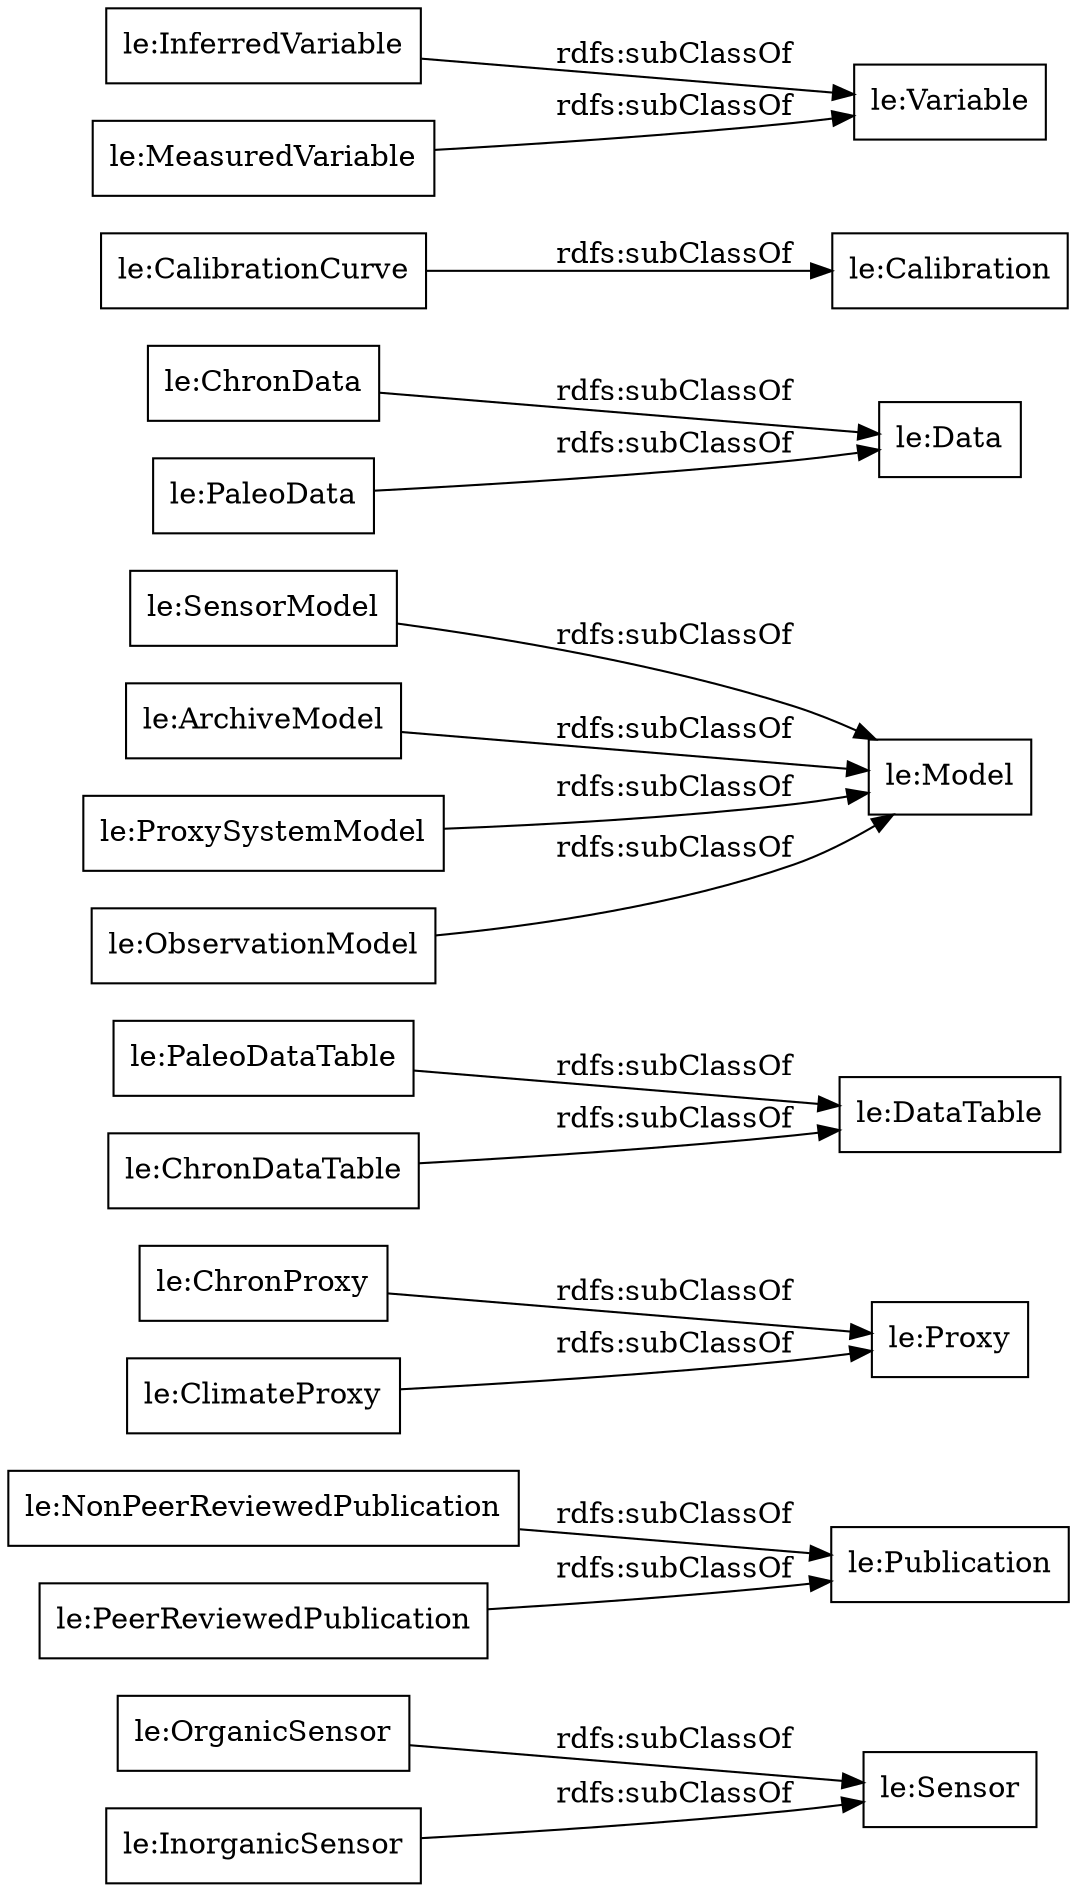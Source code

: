 digraph ar2dtool_diagram { 
rankdir=LR;
size="1000"
node [shape = rectangle, color="black"]; "le:Sensor" "le:Publication" "le:ChronProxy" "le:DataTable" "le:Model" "le:Data" "le:PaleoDataTable" "le:OrganicSensor" "le:SensorModel" "le:CalibrationCurve" "le:Calibration" "le:InferredVariable" "le:ChronData" "le:NonPeerReviewedPublication" "le:ArchiveModel" "le:MeasuredVariable" "le:Proxy" "le:ClimateProxy" "le:ProxySystemModel" "le:ObservationModel" "le:InorganicSensor" "le:ChronDataTable" "le:PaleoData" "le:Variable" "le:PeerReviewedPublication" ; /*classes style*/
	"le:PeerReviewedPublication" -> "le:Publication" [ label = "rdfs:subClassOf" ];
	"le:MeasuredVariable" -> "le:Variable" [ label = "rdfs:subClassOf" ];
	"le:ClimateProxy" -> "le:Proxy" [ label = "rdfs:subClassOf" ];
	"le:CalibrationCurve" -> "le:Calibration" [ label = "rdfs:subClassOf" ];
	"le:InferredVariable" -> "le:Variable" [ label = "rdfs:subClassOf" ];
	"le:PaleoData" -> "le:Data" [ label = "rdfs:subClassOf" ];
	"le:ArchiveModel" -> "le:Model" [ label = "rdfs:subClassOf" ];
	"le:SensorModel" -> "le:Model" [ label = "rdfs:subClassOf" ];
	"le:ChronProxy" -> "le:Proxy" [ label = "rdfs:subClassOf" ];
	"le:ChronDataTable" -> "le:DataTable" [ label = "rdfs:subClassOf" ];
	"le:PaleoDataTable" -> "le:DataTable" [ label = "rdfs:subClassOf" ];
	"le:InorganicSensor" -> "le:Sensor" [ label = "rdfs:subClassOf" ];
	"le:NonPeerReviewedPublication" -> "le:Publication" [ label = "rdfs:subClassOf" ];
	"le:ProxySystemModel" -> "le:Model" [ label = "rdfs:subClassOf" ];
	"le:ObservationModel" -> "le:Model" [ label = "rdfs:subClassOf" ];
	"le:OrganicSensor" -> "le:Sensor" [ label = "rdfs:subClassOf" ];
	"le:ChronData" -> "le:Data" [ label = "rdfs:subClassOf" ];

}
